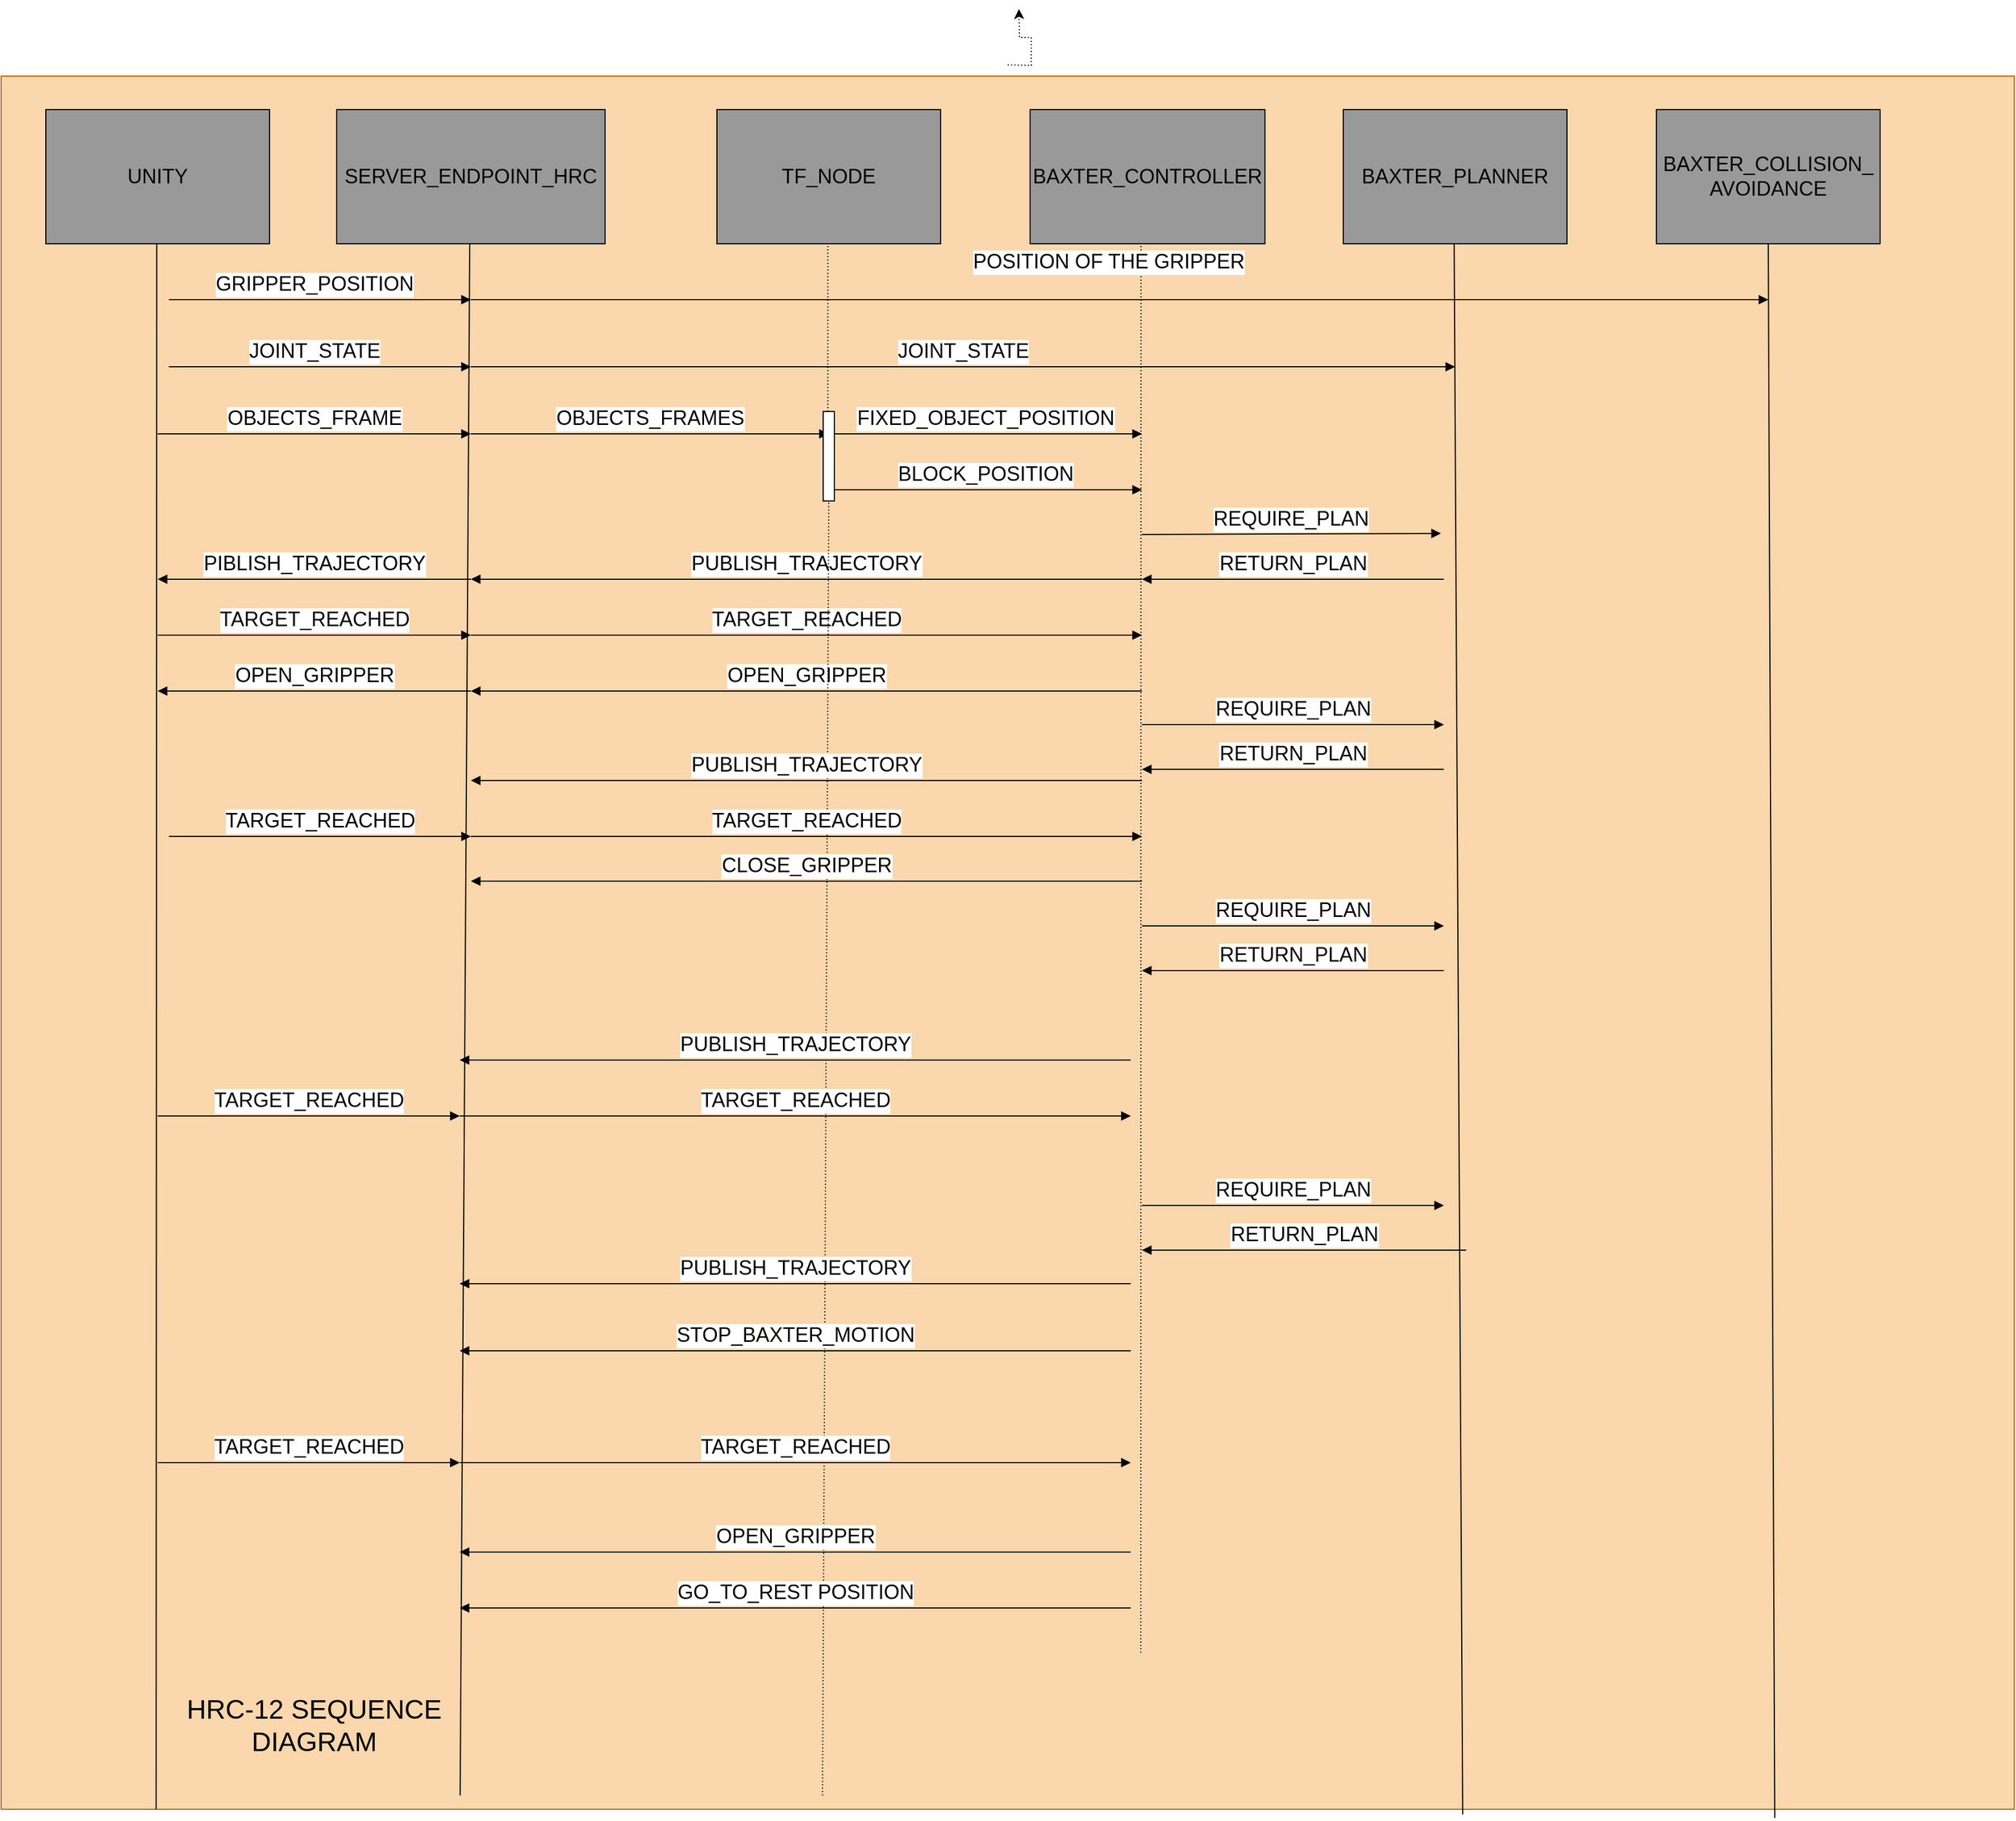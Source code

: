 <mxfile version="15.9.1" type="github">
  <diagram name="Page-1" id="13e1069c-82ec-6db2-03f1-153e76fe0fe0">
    <mxGraphModel dx="3207" dy="2507" grid="1" gridSize="10" guides="1" tooltips="1" connect="1" arrows="1" fold="1" page="1" pageScale="1" pageWidth="1100" pageHeight="850" background="none" math="0" shadow="0">
      <root>
        <mxCell id="0" />
        <mxCell id="1" parent="0" />
        <mxCell id="t7-XMpVzIaBx_4DzY6IZ-27" value="" style="rounded=0;whiteSpace=wrap;html=1;strokeColor=#b46504;fillColor=#fad7ac;" parent="1" vertex="1">
          <mxGeometry x="-240" y="10" width="1800" height="1550" as="geometry" />
        </mxCell>
        <mxCell id="kffOZD9YciI-00d56Cbd-55" style="edgeStyle=orthogonalEdgeStyle;rounded=0;orthogonalLoop=1;jettySize=auto;html=1;dashed=1;dashPattern=1 2;fontSize=18;" edge="1" parent="1">
          <mxGeometry relative="1" as="geometry">
            <mxPoint x="670" y="-50" as="targetPoint" />
            <mxPoint x="660" as="sourcePoint" />
          </mxGeometry>
        </mxCell>
        <mxCell id="t7-XMpVzIaBx_4DzY6IZ-3" value="&lt;span style=&quot;font-size: 18px&quot;&gt;TF_NODE&lt;/span&gt;" style="rounded=0;whiteSpace=wrap;html=1;fillColor=#999999;" parent="1" vertex="1">
          <mxGeometry x="400" y="40" width="200" height="120" as="geometry" />
        </mxCell>
        <mxCell id="t7-XMpVzIaBx_4DzY6IZ-5" value="&lt;span style=&quot;font-size: 18px&quot;&gt;BAXTER_PLANNER&lt;/span&gt;" style="rounded=0;whiteSpace=wrap;html=1;fillColor=#999999;" parent="1" vertex="1">
          <mxGeometry x="960" y="40" width="200" height="120" as="geometry" />
        </mxCell>
        <mxCell id="t7-XMpVzIaBx_4DzY6IZ-6" value="&lt;span style=&quot;font-size: 18px&quot;&gt;BAXTER_COLLISION_&lt;br&gt;AVOIDANCE&lt;/span&gt;" style="rounded=0;whiteSpace=wrap;html=1;fillColor=#999999;" parent="1" vertex="1">
          <mxGeometry x="1240" y="40" width="200" height="120" as="geometry" />
        </mxCell>
        <mxCell id="t7-XMpVzIaBx_4DzY6IZ-10" value="" style="endArrow=none;html=1;entryX=0.5;entryY=1;entryDx=0;entryDy=0;startArrow=none;dashed=1;dashPattern=1 2;" parent="1" edge="1" source="kffOZD9YciI-00d56Cbd-21">
          <mxGeometry width="50" height="50" relative="1" as="geometry">
            <mxPoint x="499.17" y="830.0" as="sourcePoint" />
            <mxPoint x="499.17" y="160" as="targetPoint" />
          </mxGeometry>
        </mxCell>
        <mxCell id="t7-XMpVzIaBx_4DzY6IZ-12" value="" style="endArrow=none;html=1;entryX=0.5;entryY=1;entryDx=0;entryDy=0;dashed=1;dashPattern=1 2;" parent="1" edge="1">
          <mxGeometry width="50" height="50" relative="1" as="geometry">
            <mxPoint x="779" y="1420" as="sourcePoint" />
            <mxPoint x="779.17" y="160" as="targetPoint" />
          </mxGeometry>
        </mxCell>
        <mxCell id="t7-XMpVzIaBx_4DzY6IZ-13" value="" style="endArrow=none;html=1;entryX=0.5;entryY=1;entryDx=0;entryDy=0;startArrow=none;exitX=0.726;exitY=1.003;exitDx=0;exitDy=0;exitPerimeter=0;" parent="1" edge="1" source="t7-XMpVzIaBx_4DzY6IZ-27">
          <mxGeometry width="50" height="50" relative="1" as="geometry">
            <mxPoint x="1059.17" y="390" as="sourcePoint" />
            <mxPoint x="1059.17" y="160" as="targetPoint" />
          </mxGeometry>
        </mxCell>
        <mxCell id="t7-XMpVzIaBx_4DzY6IZ-15" value="&lt;font style=&quot;font-size: 18px&quot;&gt;UNITY&lt;/font&gt;" style="rounded=0;whiteSpace=wrap;html=1;fillColor=#999999;" parent="1" vertex="1">
          <mxGeometry x="-200" y="40" width="200" height="120" as="geometry" />
        </mxCell>
        <mxCell id="t7-XMpVzIaBx_4DzY6IZ-16" value="" style="endArrow=none;html=1;entryX=0.5;entryY=1;entryDx=0;entryDy=0;exitX=0.077;exitY=1;exitDx=0;exitDy=0;exitPerimeter=0;" parent="1" edge="1" source="t7-XMpVzIaBx_4DzY6IZ-27">
          <mxGeometry width="50" height="50" relative="1" as="geometry">
            <mxPoint x="-101" y="1250" as="sourcePoint" />
            <mxPoint x="-100.83" y="160" as="targetPoint" />
          </mxGeometry>
        </mxCell>
        <mxCell id="t7-XMpVzIaBx_4DzY6IZ-28" value="&lt;font style=&quot;font-size: 24px&quot;&gt;HRC-12 SEQUENCE DIAGRAM&lt;/font&gt;" style="text;html=1;strokeColor=none;fillColor=none;align=center;verticalAlign=middle;whiteSpace=wrap;rounded=0;" parent="1" vertex="1">
          <mxGeometry x="-80" y="1450" width="240" height="70" as="geometry" />
        </mxCell>
        <mxCell id="0IMzSZd_7ckKA1A_4pC--3" value="&lt;span style=&quot;font-size: 18px&quot;&gt;BAXTER_CONTROLLER&lt;/span&gt;" style="rounded=0;whiteSpace=wrap;html=1;fillColor=#999999;" parent="1" vertex="1">
          <mxGeometry x="680" y="40" width="210" height="120" as="geometry" />
        </mxCell>
        <mxCell id="0IMzSZd_7ckKA1A_4pC--5" value="&lt;span style=&quot;font-size: 18px&quot;&gt;SERVER_ENDPOINT_HRC&lt;/span&gt;" style="rounded=0;whiteSpace=wrap;html=1;fillColor=#999999;" parent="1" vertex="1">
          <mxGeometry x="60" y="40" width="240" height="120" as="geometry" />
        </mxCell>
        <mxCell id="0IMzSZd_7ckKA1A_4pC--8" value="" style="endArrow=none;html=1;exitX=0.228;exitY=0.992;exitDx=0;exitDy=0;exitPerimeter=0;" parent="1" edge="1" source="t7-XMpVzIaBx_4DzY6IZ-27">
          <mxGeometry width="50" height="50" relative="1" as="geometry">
            <mxPoint x="179.17" y="820.0" as="sourcePoint" />
            <mxPoint x="179" y="160" as="targetPoint" />
          </mxGeometry>
        </mxCell>
        <mxCell id="kffOZD9YciI-00d56Cbd-4" value="&lt;font style=&quot;font-size: 18px&quot;&gt;GRIPPER_POSITION&lt;/font&gt;" style="html=1;verticalAlign=bottom;endArrow=block;rounded=0;" edge="1" parent="1">
          <mxGeometry x="-0.037" width="80" relative="1" as="geometry">
            <mxPoint x="-90" y="210" as="sourcePoint" />
            <mxPoint x="180" y="210" as="targetPoint" />
            <mxPoint as="offset" />
          </mxGeometry>
        </mxCell>
        <mxCell id="kffOZD9YciI-00d56Cbd-6" value="POSITION OF THE GRIPPER" style="html=1;verticalAlign=bottom;endArrow=block;rounded=0;fontSize=18;" edge="1" parent="1">
          <mxGeometry x="-0.017" y="20" width="80" relative="1" as="geometry">
            <mxPoint x="180" y="210" as="sourcePoint" />
            <mxPoint x="1340" y="210" as="targetPoint" />
            <mxPoint as="offset" />
          </mxGeometry>
        </mxCell>
        <mxCell id="kffOZD9YciI-00d56Cbd-8" value="JOINT_STATE" style="html=1;verticalAlign=bottom;endArrow=block;rounded=0;fontSize=18;" edge="1" parent="1">
          <mxGeometry width="80" relative="1" as="geometry">
            <mxPoint x="180" y="270" as="sourcePoint" />
            <mxPoint x="1060" y="270" as="targetPoint" />
          </mxGeometry>
        </mxCell>
        <mxCell id="kffOZD9YciI-00d56Cbd-9" value="&lt;font style=&quot;font-size: 18px&quot;&gt;JOINT_STATE&lt;/font&gt;" style="html=1;verticalAlign=bottom;endArrow=block;rounded=0;" edge="1" parent="1">
          <mxGeometry x="-0.037" width="80" relative="1" as="geometry">
            <mxPoint x="-90" y="270" as="sourcePoint" />
            <mxPoint x="180" y="270" as="targetPoint" />
            <mxPoint as="offset" />
          </mxGeometry>
        </mxCell>
        <mxCell id="kffOZD9YciI-00d56Cbd-10" value="OBJECTS_FRAME" style="html=1;verticalAlign=bottom;endArrow=block;rounded=0;fontSize=18;" edge="1" parent="1">
          <mxGeometry width="80" relative="1" as="geometry">
            <mxPoint x="-100" y="330" as="sourcePoint" />
            <mxPoint x="180" y="330" as="targetPoint" />
          </mxGeometry>
        </mxCell>
        <mxCell id="kffOZD9YciI-00d56Cbd-12" value="OBJECTS_FRAMES" style="html=1;verticalAlign=bottom;endArrow=block;rounded=0;fontSize=18;" edge="1" parent="1">
          <mxGeometry width="80" relative="1" as="geometry">
            <mxPoint x="180" y="330" as="sourcePoint" />
            <mxPoint x="500" y="330" as="targetPoint" />
          </mxGeometry>
        </mxCell>
        <mxCell id="kffOZD9YciI-00d56Cbd-13" value="FIXED_OBJECT_POSITION" style="html=1;verticalAlign=bottom;endArrow=block;rounded=0;fontSize=18;" edge="1" parent="1">
          <mxGeometry width="80" relative="1" as="geometry">
            <mxPoint x="500" y="330" as="sourcePoint" />
            <mxPoint x="780" y="330" as="targetPoint" />
          </mxGeometry>
        </mxCell>
        <mxCell id="kffOZD9YciI-00d56Cbd-14" value="BLOCK_POSITION" style="html=1;verticalAlign=bottom;endArrow=block;rounded=0;fontSize=18;" edge="1" parent="1">
          <mxGeometry width="80" relative="1" as="geometry">
            <mxPoint x="500" y="380" as="sourcePoint" />
            <mxPoint x="780" y="380" as="targetPoint" />
          </mxGeometry>
        </mxCell>
        <mxCell id="kffOZD9YciI-00d56Cbd-15" value="PIBLISH_TRAJECTORY" style="html=1;verticalAlign=bottom;endArrow=block;rounded=0;fontSize=18;" edge="1" parent="1">
          <mxGeometry width="80" relative="1" as="geometry">
            <mxPoint x="180" y="460" as="sourcePoint" />
            <mxPoint x="-100" y="460" as="targetPoint" />
          </mxGeometry>
        </mxCell>
        <mxCell id="kffOZD9YciI-00d56Cbd-16" value="PUBLISH_TRAJECTORY" style="html=1;verticalAlign=bottom;endArrow=block;rounded=0;fontSize=18;" edge="1" parent="1">
          <mxGeometry width="80" relative="1" as="geometry">
            <mxPoint x="780" y="460" as="sourcePoint" />
            <mxPoint x="180" y="460" as="targetPoint" />
          </mxGeometry>
        </mxCell>
        <mxCell id="kffOZD9YciI-00d56Cbd-17" value="TARGET_REACHED" style="html=1;verticalAlign=bottom;endArrow=block;rounded=0;fontSize=18;" edge="1" parent="1">
          <mxGeometry width="80" relative="1" as="geometry">
            <mxPoint x="-100" y="510" as="sourcePoint" />
            <mxPoint x="180" y="510" as="targetPoint" />
          </mxGeometry>
        </mxCell>
        <mxCell id="kffOZD9YciI-00d56Cbd-18" value="TARGET_REACHED" style="html=1;verticalAlign=bottom;endArrow=block;rounded=0;fontSize=18;" edge="1" parent="1">
          <mxGeometry width="80" relative="1" as="geometry">
            <mxPoint x="180" y="510" as="sourcePoint" />
            <mxPoint x="780" y="510" as="targetPoint" />
          </mxGeometry>
        </mxCell>
        <mxCell id="kffOZD9YciI-00d56Cbd-19" value="OPEN_GRIPPER" style="html=1;verticalAlign=bottom;endArrow=block;rounded=0;fontSize=18;" edge="1" parent="1">
          <mxGeometry width="80" relative="1" as="geometry">
            <mxPoint x="180" y="560" as="sourcePoint" />
            <mxPoint x="-100" y="560" as="targetPoint" />
          </mxGeometry>
        </mxCell>
        <mxCell id="kffOZD9YciI-00d56Cbd-20" value="OPEN_GRIPPER" style="html=1;verticalAlign=bottom;endArrow=block;rounded=0;fontSize=18;" edge="1" parent="1">
          <mxGeometry width="80" relative="1" as="geometry">
            <mxPoint x="780" y="560" as="sourcePoint" />
            <mxPoint x="180" y="560" as="targetPoint" />
          </mxGeometry>
        </mxCell>
        <mxCell id="kffOZD9YciI-00d56Cbd-21" value="" style="html=1;points=[];perimeter=orthogonalPerimeter;fontSize=18;" vertex="1" parent="1">
          <mxGeometry x="495" y="310" width="10" height="80" as="geometry" />
        </mxCell>
        <mxCell id="kffOZD9YciI-00d56Cbd-22" value="" style="endArrow=none;html=1;entryX=0.5;entryY=1;entryDx=0;entryDy=0;exitX=0.408;exitY=0.992;exitDx=0;exitDy=0;exitPerimeter=0;dashed=1;dashPattern=1 2;" edge="1" parent="1" source="t7-XMpVzIaBx_4DzY6IZ-27" target="kffOZD9YciI-00d56Cbd-21">
          <mxGeometry width="50" height="50" relative="1" as="geometry">
            <mxPoint x="499.17" y="830" as="sourcePoint" />
            <mxPoint x="499.17" y="160" as="targetPoint" />
          </mxGeometry>
        </mxCell>
        <mxCell id="kffOZD9YciI-00d56Cbd-25" value="REQUIRE_PLAN" style="html=1;verticalAlign=bottom;endArrow=block;rounded=0;fontSize=18;entryX=-0.267;entryY=0.238;entryDx=0;entryDy=0;entryPerimeter=0;" edge="1" parent="1">
          <mxGeometry width="80" relative="1" as="geometry">
            <mxPoint x="780" y="420" as="sourcePoint" />
            <mxPoint x="1047.33" y="419.04" as="targetPoint" />
          </mxGeometry>
        </mxCell>
        <mxCell id="kffOZD9YciI-00d56Cbd-29" value="RETURN_PLAN" style="html=1;verticalAlign=bottom;endArrow=block;rounded=0;fontSize=18;" edge="1" parent="1">
          <mxGeometry width="80" relative="1" as="geometry">
            <mxPoint x="1050" y="460" as="sourcePoint" />
            <mxPoint x="780" y="460" as="targetPoint" />
          </mxGeometry>
        </mxCell>
        <mxCell id="kffOZD9YciI-00d56Cbd-30" value="TARGET_REACHED" style="html=1;verticalAlign=bottom;endArrow=block;rounded=0;fontSize=18;" edge="1" parent="1">
          <mxGeometry width="80" relative="1" as="geometry">
            <mxPoint x="-90" y="690" as="sourcePoint" />
            <mxPoint x="180" y="690" as="targetPoint" />
          </mxGeometry>
        </mxCell>
        <mxCell id="kffOZD9YciI-00d56Cbd-31" value="TARGET_REACHED" style="html=1;verticalAlign=bottom;endArrow=block;rounded=0;fontSize=18;" edge="1" parent="1">
          <mxGeometry width="80" relative="1" as="geometry">
            <mxPoint x="180" y="690" as="sourcePoint" />
            <mxPoint x="780" y="690" as="targetPoint" />
          </mxGeometry>
        </mxCell>
        <mxCell id="kffOZD9YciI-00d56Cbd-32" value="PUBLISH_TRAJECTORY" style="html=1;verticalAlign=bottom;endArrow=block;rounded=0;fontSize=18;" edge="1" parent="1">
          <mxGeometry width="80" relative="1" as="geometry">
            <mxPoint x="780" y="640" as="sourcePoint" />
            <mxPoint x="180" y="640" as="targetPoint" />
          </mxGeometry>
        </mxCell>
        <mxCell id="kffOZD9YciI-00d56Cbd-33" value="CLOSE_GRIPPER" style="html=1;verticalAlign=bottom;endArrow=block;rounded=0;fontSize=18;" edge="1" parent="1">
          <mxGeometry width="80" relative="1" as="geometry">
            <mxPoint x="780" y="730" as="sourcePoint" />
            <mxPoint x="180" y="730" as="targetPoint" />
          </mxGeometry>
        </mxCell>
        <mxCell id="kffOZD9YciI-00d56Cbd-36" value="REQUIRE_PLAN" style="html=1;verticalAlign=bottom;endArrow=block;rounded=0;fontSize=18;" edge="1" parent="1">
          <mxGeometry width="80" relative="1" as="geometry">
            <mxPoint x="780" y="590" as="sourcePoint" />
            <mxPoint x="1050" y="590" as="targetPoint" />
          </mxGeometry>
        </mxCell>
        <mxCell id="kffOZD9YciI-00d56Cbd-37" value="RETURN_PLAN" style="html=1;verticalAlign=bottom;endArrow=block;rounded=0;fontSize=18;exitX=0;exitY=0.625;exitDx=0;exitDy=0;exitPerimeter=0;" edge="1" parent="1">
          <mxGeometry width="80" relative="1" as="geometry">
            <mxPoint x="1050" y="630" as="sourcePoint" />
            <mxPoint x="780" y="630" as="targetPoint" />
          </mxGeometry>
        </mxCell>
        <mxCell id="kffOZD9YciI-00d56Cbd-38" value="TARGET_REACHED" style="html=1;verticalAlign=bottom;endArrow=block;rounded=0;fontSize=18;" edge="1" parent="1">
          <mxGeometry width="80" relative="1" as="geometry">
            <mxPoint x="-100" y="940" as="sourcePoint" />
            <mxPoint x="170" y="940" as="targetPoint" />
          </mxGeometry>
        </mxCell>
        <mxCell id="kffOZD9YciI-00d56Cbd-39" value="TARGET_REACHED" style="html=1;verticalAlign=bottom;endArrow=block;rounded=0;fontSize=18;" edge="1" parent="1">
          <mxGeometry width="80" relative="1" as="geometry">
            <mxPoint x="170" y="940" as="sourcePoint" />
            <mxPoint x="770" y="940" as="targetPoint" />
          </mxGeometry>
        </mxCell>
        <mxCell id="kffOZD9YciI-00d56Cbd-40" value="PUBLISH_TRAJECTORY" style="html=1;verticalAlign=bottom;endArrow=block;rounded=0;fontSize=18;" edge="1" parent="1">
          <mxGeometry width="80" relative="1" as="geometry">
            <mxPoint x="770" y="890" as="sourcePoint" />
            <mxPoint x="170" y="890" as="targetPoint" />
          </mxGeometry>
        </mxCell>
        <mxCell id="kffOZD9YciI-00d56Cbd-41" value="PUBLISH_TRAJECTORY" style="html=1;verticalAlign=bottom;endArrow=block;rounded=0;fontSize=18;" edge="1" parent="1">
          <mxGeometry width="80" relative="1" as="geometry">
            <mxPoint x="770" y="1090" as="sourcePoint" />
            <mxPoint x="170" y="1090" as="targetPoint" />
          </mxGeometry>
        </mxCell>
        <mxCell id="kffOZD9YciI-00d56Cbd-42" value="STOP_BAXTER_MOTION" style="html=1;verticalAlign=bottom;endArrow=block;rounded=0;fontSize=18;" edge="1" parent="1">
          <mxGeometry width="80" relative="1" as="geometry">
            <mxPoint x="770" y="1150" as="sourcePoint" />
            <mxPoint x="170" y="1150" as="targetPoint" />
          </mxGeometry>
        </mxCell>
        <mxCell id="kffOZD9YciI-00d56Cbd-44" value="REQUIRE_PLAN" style="html=1;verticalAlign=bottom;endArrow=block;rounded=0;fontSize=18;" edge="1" parent="1">
          <mxGeometry width="80" relative="1" as="geometry">
            <mxPoint x="780" y="770.0" as="sourcePoint" />
            <mxPoint x="1050" y="770" as="targetPoint" />
          </mxGeometry>
        </mxCell>
        <mxCell id="kffOZD9YciI-00d56Cbd-45" value="RETURN_PLAN" style="html=1;verticalAlign=bottom;endArrow=block;rounded=0;fontSize=18;exitX=0;exitY=0.625;exitDx=0;exitDy=0;exitPerimeter=0;" edge="1" parent="1">
          <mxGeometry width="80" relative="1" as="geometry">
            <mxPoint x="1050" y="810" as="sourcePoint" />
            <mxPoint x="780" y="810.0" as="targetPoint" />
          </mxGeometry>
        </mxCell>
        <mxCell id="kffOZD9YciI-00d56Cbd-47" value="REQUIRE_PLAN" style="html=1;verticalAlign=bottom;endArrow=block;rounded=0;fontSize=18;" edge="1" parent="1">
          <mxGeometry width="80" relative="1" as="geometry">
            <mxPoint x="780" y="1020.0" as="sourcePoint" />
            <mxPoint x="1050" y="1020" as="targetPoint" />
          </mxGeometry>
        </mxCell>
        <mxCell id="kffOZD9YciI-00d56Cbd-48" value="RETURN_PLAN" style="html=1;verticalAlign=bottom;endArrow=block;rounded=0;fontSize=18;" edge="1" parent="1">
          <mxGeometry width="80" relative="1" as="geometry">
            <mxPoint x="1070" y="1060" as="sourcePoint" />
            <mxPoint x="780" y="1060.0" as="targetPoint" />
          </mxGeometry>
        </mxCell>
        <mxCell id="kffOZD9YciI-00d56Cbd-49" value="TARGET_REACHED" style="html=1;verticalAlign=bottom;endArrow=block;rounded=0;fontSize=18;" edge="1" parent="1">
          <mxGeometry width="80" relative="1" as="geometry">
            <mxPoint x="-100" y="1250" as="sourcePoint" />
            <mxPoint x="170" y="1250" as="targetPoint" />
          </mxGeometry>
        </mxCell>
        <mxCell id="kffOZD9YciI-00d56Cbd-50" value="TARGET_REACHED" style="html=1;verticalAlign=bottom;endArrow=block;rounded=0;fontSize=18;" edge="1" parent="1">
          <mxGeometry width="80" relative="1" as="geometry">
            <mxPoint x="170" y="1250" as="sourcePoint" />
            <mxPoint x="770" y="1250" as="targetPoint" />
          </mxGeometry>
        </mxCell>
        <mxCell id="kffOZD9YciI-00d56Cbd-51" value="OPEN_GRIPPER" style="html=1;verticalAlign=bottom;endArrow=block;rounded=0;fontSize=18;" edge="1" parent="1">
          <mxGeometry width="80" relative="1" as="geometry">
            <mxPoint x="770" y="1330" as="sourcePoint" />
            <mxPoint x="170" y="1330" as="targetPoint" />
          </mxGeometry>
        </mxCell>
        <mxCell id="kffOZD9YciI-00d56Cbd-52" value="GO_TO_REST POSITION" style="html=1;verticalAlign=bottom;endArrow=block;rounded=0;fontSize=18;" edge="1" parent="1">
          <mxGeometry width="80" relative="1" as="geometry">
            <mxPoint x="770" y="1380" as="sourcePoint" />
            <mxPoint x="170" y="1380" as="targetPoint" />
          </mxGeometry>
        </mxCell>
        <mxCell id="kffOZD9YciI-00d56Cbd-54" value="" style="endArrow=none;html=1;entryX=0.5;entryY=1;entryDx=0;entryDy=0;exitX=0.881;exitY=1.005;exitDx=0;exitDy=0;exitPerimeter=0;" edge="1" parent="1" source="t7-XMpVzIaBx_4DzY6IZ-27">
          <mxGeometry width="50" height="50" relative="1" as="geometry">
            <mxPoint x="1344" y="1242.84" as="sourcePoint" />
            <mxPoint x="1340" y="160" as="targetPoint" />
          </mxGeometry>
        </mxCell>
      </root>
    </mxGraphModel>
  </diagram>
</mxfile>
